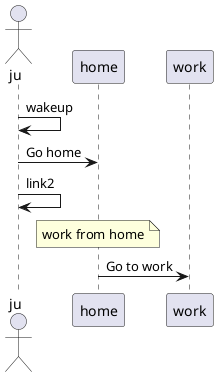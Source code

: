 @startuml
actor "ju" as ju
participant home
participant work
ju -> ju [[http://localhost/api/getsdfromfile?file=test2.puml]]: wakeup
ju -> home : Go home

ju -> ju [[#tohere My Link]]: link2
note over home : work from home

home -> work : Go to work

@enduml